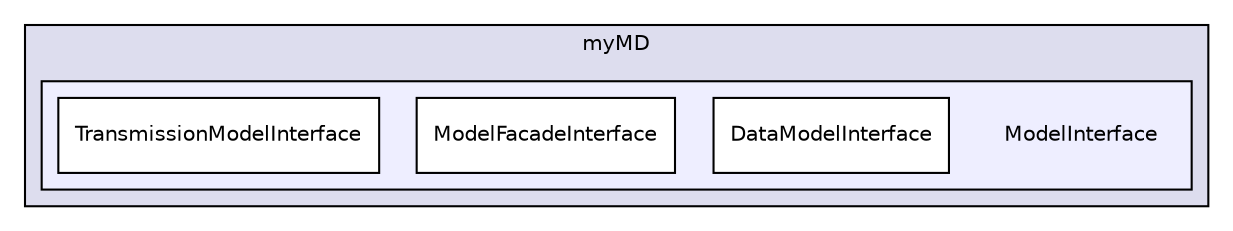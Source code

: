 digraph G {
  compound=true
  node [ fontsize=10, fontname="Helvetica"];
  edge [ labelfontsize=9, labelfontname="Helvetica"];
  subgraph clusterdir_D_3A_2FStudium_2FWS17_2D18_2FPSE_2FImplementierung_2FmyMD_2FmyMD_2F {
    graph [ bgcolor="#ddddee", pencolor="black", label="myMD" fontname="Helvetica", fontsize=10, URL="dir_D_3A_2FStudium_2FWS17_2D18_2FPSE_2FImplementierung_2FmyMD_2FmyMD_2F.html"]
  subgraph clusterdir_D_3A_2FStudium_2FWS17_2D18_2FPSE_2FImplementierung_2FmyMD_2FmyMD_2FModelInterface_2F {
    graph [ bgcolor="#eeeeff", pencolor="black", label="" URL="dir_D_3A_2FStudium_2FWS17_2D18_2FPSE_2FImplementierung_2FmyMD_2FmyMD_2FModelInterface_2F.html"];
    dir_D_3A_2FStudium_2FWS17_2D18_2FPSE_2FImplementierung_2FmyMD_2FmyMD_2FModelInterface_2F [shape=plaintext label="ModelInterface"];
    dir_D_3A_2FStudium_2FWS17_2D18_2FPSE_2FImplementierung_2FmyMD_2FmyMD_2FModelInterface_2FDataModelInterface_2F [shape=box label="DataModelInterface" color="black" fillcolor="white" style="filled" URL="dir_D_3A_2FStudium_2FWS17_2D18_2FPSE_2FImplementierung_2FmyMD_2FmyMD_2FModelInterface_2FDataModelInterface_2F.html"];
    dir_D_3A_2FStudium_2FWS17_2D18_2FPSE_2FImplementierung_2FmyMD_2FmyMD_2FModelInterface_2FModelFacadeInterface_2F [shape=box label="ModelFacadeInterface" color="black" fillcolor="white" style="filled" URL="dir_D_3A_2FStudium_2FWS17_2D18_2FPSE_2FImplementierung_2FmyMD_2FmyMD_2FModelInterface_2FModelFacadeInterface_2F.html"];
    dir_D_3A_2FStudium_2FWS17_2D18_2FPSE_2FImplementierung_2FmyMD_2FmyMD_2FModelInterface_2FTransmissionModelInterface_2F [shape=box label="TransmissionModelInterface" color="black" fillcolor="white" style="filled" URL="dir_D_3A_2FStudium_2FWS17_2D18_2FPSE_2FImplementierung_2FmyMD_2FmyMD_2FModelInterface_2FTransmissionModelInterface_2F.html"];
  }
  }
}
